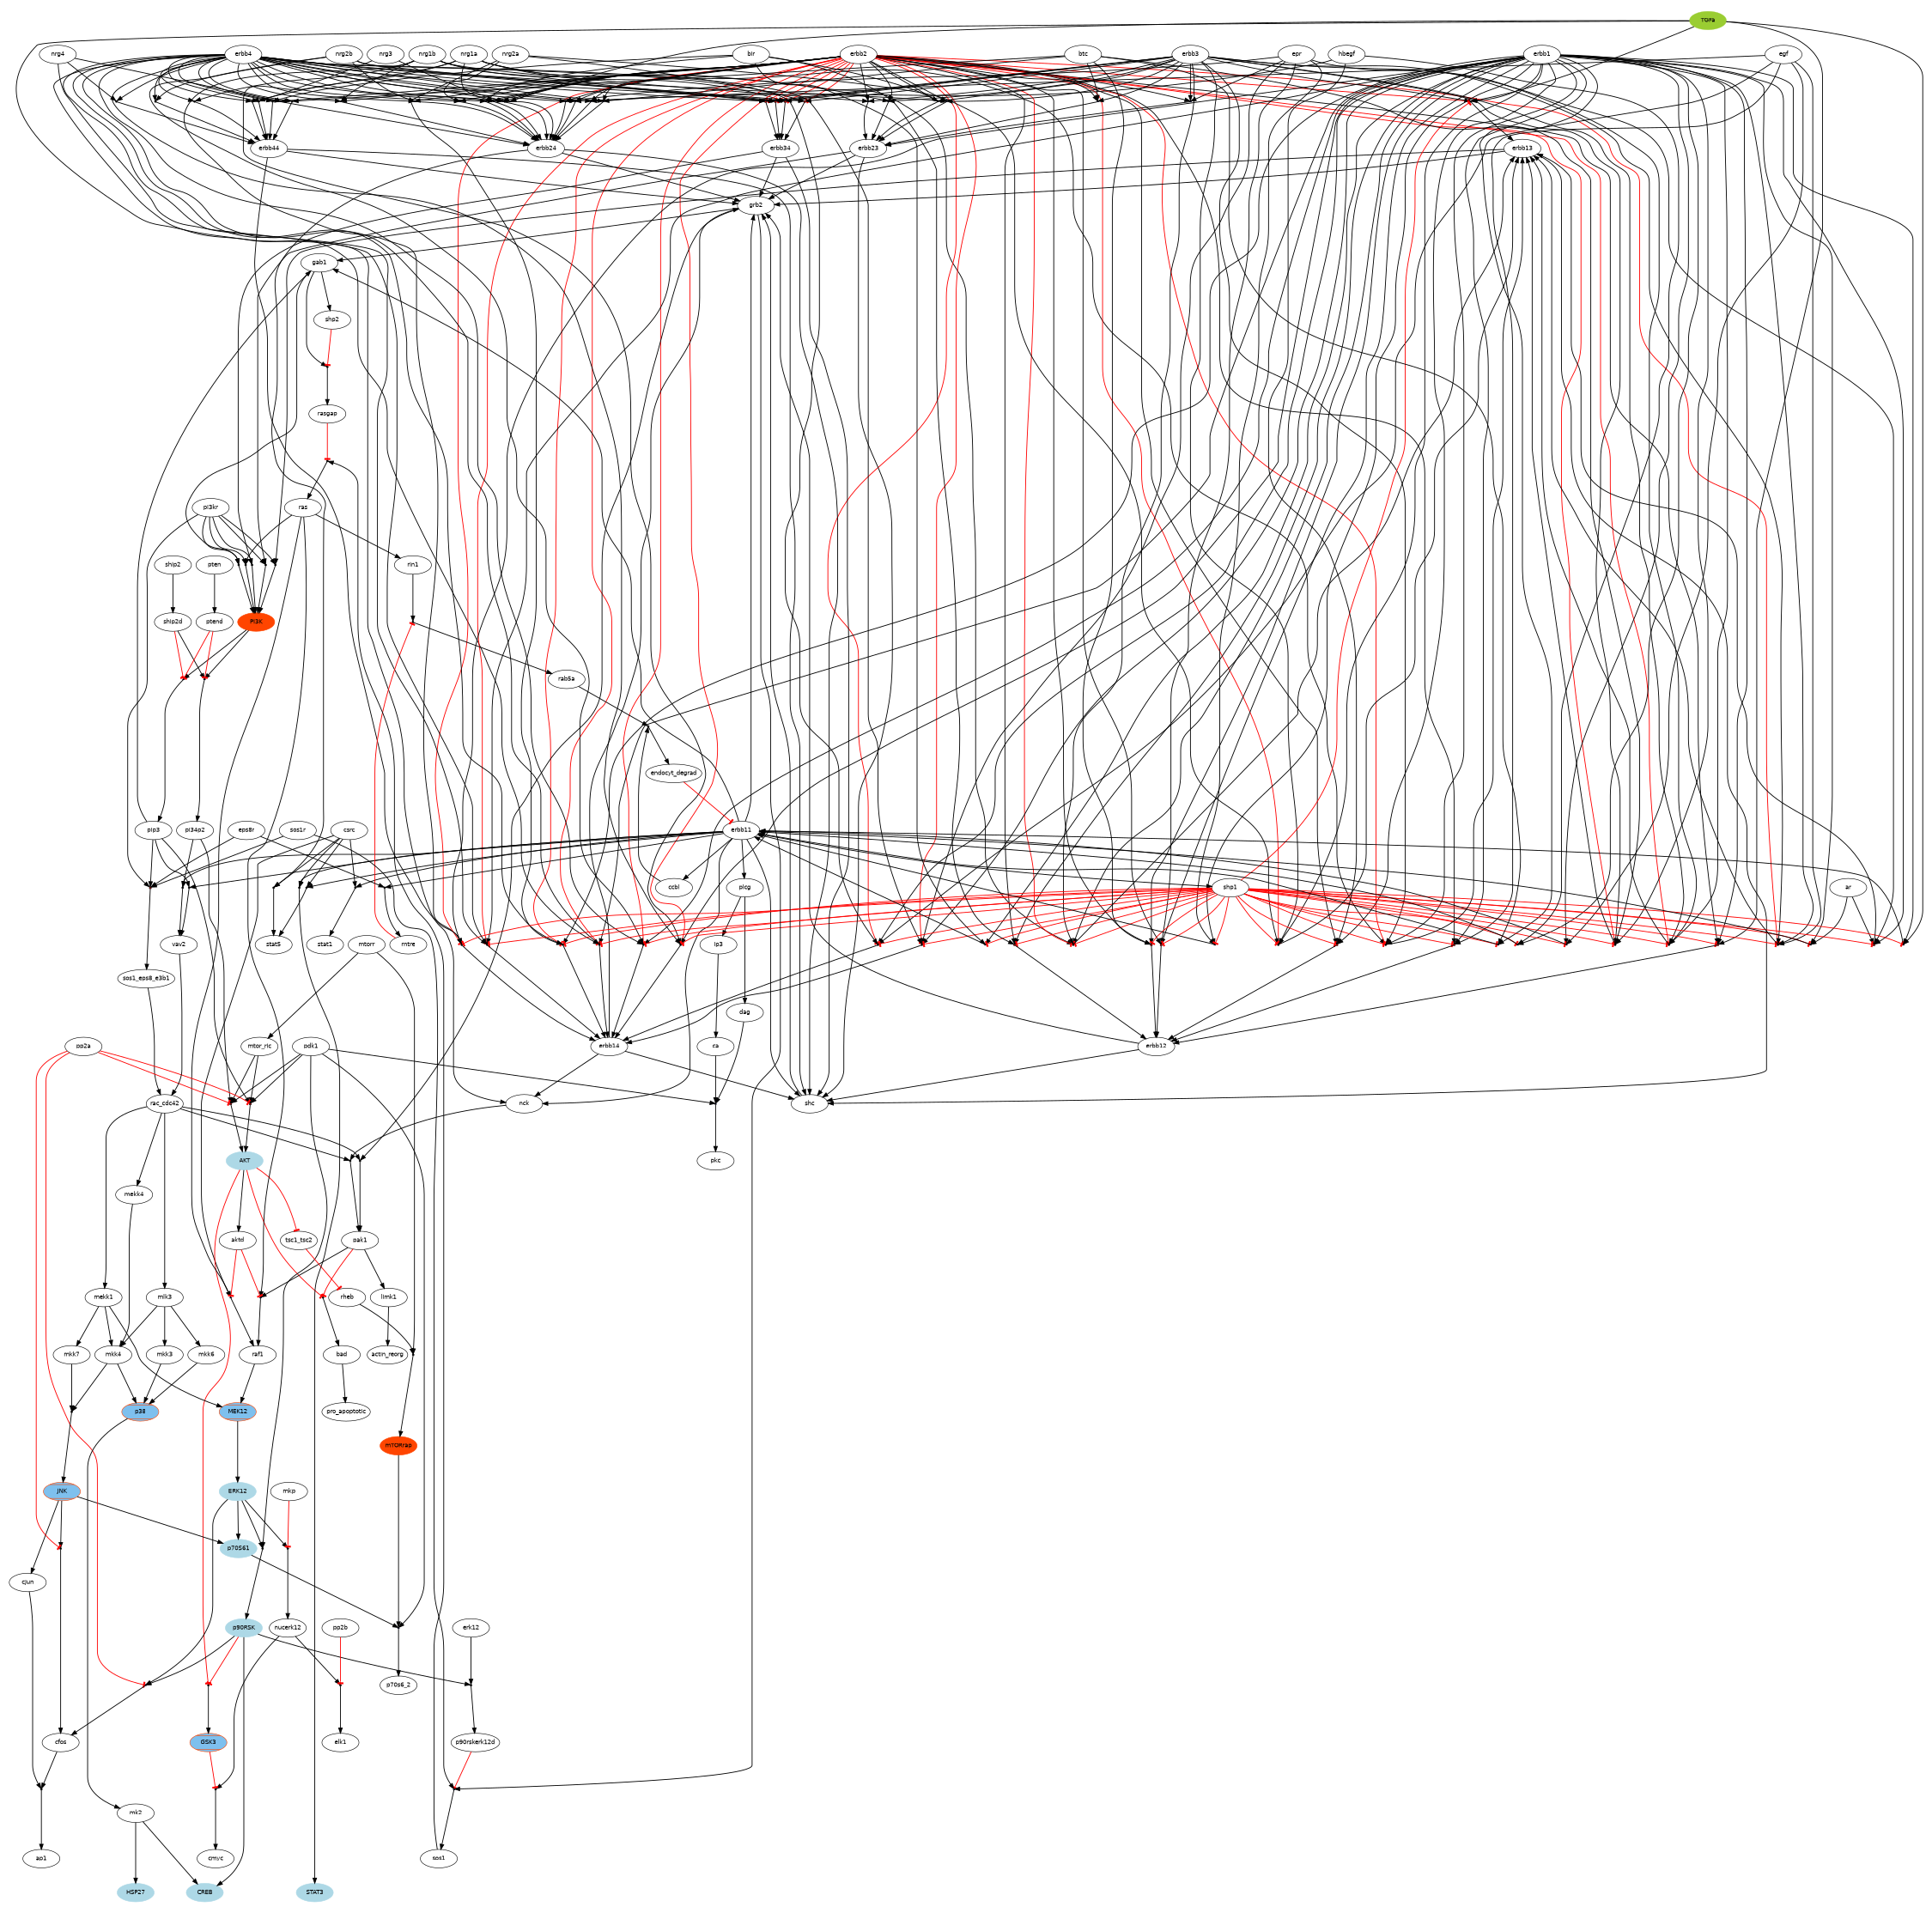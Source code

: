 digraph foo {
	graph [splines=TRUE, size="15,15", bgcolor=white, ratio=fill, pad="0.5,0.5", dpi=72, fontcolor=black, rank=same, rankdir=TB];
	node [label="\N", fontsize=22, fontname=Helvetica, style="filled,bold", shape=circle, fixedsize=TRUE, fillcolor=transparent, color=black, fontcolor=black, height="0.5", width="0.75"];
	edge [headport=center, style=solid, penwidth=1, weight="1.0", arrowsize=2, minlen=3, color=black, dir=none, fontcolor=black, arrowhead=none, arrowtail=none, fontsize=14, labelfontsize=11];
	graph [bb="0 0 7737 7704"];
	subgraph 0 {
		graph [rank=source,
			bb=""];
		TGFa [label=TGFa, style=filled, shape=ellipse, fixedsize=FALSE, fillcolor=olivedrab3, color=olivedrab3, height=1, width=2];
	}
	subgraph 1 {
		graph [rank=sink,
			bb=""];
		CREB [label=CREB, style="filled, bold", shape=ellipse, fixedsize=FALSE, fillcolor=lightblue, color=lightblue, height=1, width=2];
		STAT3 [label=STAT3, style="filled, bold", shape=ellipse, fixedsize=FALSE, fillcolor=lightblue, color=lightblue, height=1, width=2];
		HSP27 [label=HSP27, style="filled, bold", shape=ellipse, fixedsize=FALSE, fillcolor=lightblue, color=lightblue, height=1, width=2];
	}
	erbb44 [label=erbb44, style="filled, bold", shape=ellipse, fixedsize=FALSE, fillcolor=white, height=1, width=2];
	pip3 [label=pip3, style="filled, bold", shape=ellipse, fixedsize=FALSE, fillcolor=white, height=1, width=2];
	nrg1a [label=nrg1a, style="filled, bold", shape=ellipse, fixedsize=FALSE, fillcolor=white, height=1, width=2];
	nrg1b [label=nrg1b, style="filled, bold", shape=ellipse, fixedsize=FALSE, fillcolor=white, height=1, width=2];
	rasgap [label=rasgap, style="filled, bold", shape=ellipse, fixedsize=FALSE, fillcolor=white, height=1, width=2];
	ar [label=ar, style="filled, bold", shape=ellipse, fixedsize=FALSE, fillcolor=white, height=1, width=2];
	erbb12 [label=erbb12, style="filled, bold", shape=ellipse, fixedsize=FALSE, fillcolor=white, height=1, width=2];
	ship2 [label=ship2, style="filled, bold", shape=ellipse, fixedsize=FALSE, fillcolor=white, height=1, width=2];
	csrc [label=csrc, style="filled, bold", shape=ellipse, fixedsize=FALSE, fillcolor=white, height=1, width=2];
	erbb2 [label=erbb2, style="filled, bold", shape=ellipse, fixedsize=FALSE, fillcolor=white, height=1, width=2];
	nrg2b [label=nrg2b, style="filled, bold", shape=ellipse, fixedsize=FALSE, fillcolor=white, height=1, width=2];
	erbb13 [label=erbb13, style="filled, bold", shape=ellipse, fixedsize=FALSE, fillcolor=white, height=1, width=2];
	erbb3 [label=erbb3, style="filled, bold", shape=ellipse, fixedsize=FALSE, fillcolor=white, height=1, width=2];
	epr [label=epr, style="filled, bold", shape=ellipse, fixedsize=FALSE, fillcolor=white, height=1, width=2];
	p90rskerk12d [label=p90rskerk12d, style="filled, bold", shape=ellipse, fixedsize=FALSE, fillcolor=white, height=1, width=2];
	erbb1 [label=erbb1, style="filled, bold", shape=ellipse, fixedsize=FALSE, fillcolor=white, height=1, width=2];
	pi3kr [label=pi3kr, style="filled, bold", shape=ellipse, fixedsize=FALSE, fillcolor=white, height=1, width=2];
	mk2 [label=mk2, style="filled, bold", shape=ellipse, fixedsize=FALSE, fillcolor=white, height=1, width=2];
	mtor_ric [label=mtor_ric, style="filled, bold", shape=ellipse, fixedsize=FALSE, fillcolor=white, height=1, width=2];
	p70S61 [label=p70S61, style="filled, bold", shape=ellipse, fixedsize=FALSE, fillcolor=lightblue, color=lightblue, height=1, width=2];
	AKT [label=AKT, style="filled, bold", shape=ellipse, fixedsize=FALSE, fillcolor=lightblue, color=lightblue, height=1, width=2];
	nucerk12 [label=nucerk12, style="filled, bold", shape=ellipse, fixedsize=FALSE, fillcolor=white, height=1, width=2];
	rac_cdc42 [label=rac_cdc42, style="filled, bold", shape=ellipse, fixedsize=FALSE, fillcolor=white, height=1, width=2];
	egf [label=egf, style="filled, bold", shape=ellipse, fixedsize=FALSE, fillcolor=white, height=1, width=2];
	plcg [label=plcg, style="filled, bold", shape=ellipse, fixedsize=FALSE, fillcolor=white, height=1, width=2];
	ras [label=ras, style="filled, bold", shape=ellipse, fixedsize=FALSE, fillcolor=white, height=1, width=2];
	sos1_eps8_e3b1 [label=sos1_eps8_e3b1, style="filled, bold", shape=ellipse, fixedsize=FALSE, fillcolor=white, height=1, width=2];
	ship2d [label=ship2d, style="filled, bold", shape=ellipse, fixedsize=FALSE, fillcolor=white, height=1, width=2];
	endocyt_degrad [label=endocyt_degrad, style="filled, bold", shape=ellipse, fixedsize=FALSE, fillcolor=white, height=1, width=2];
	erbb14 [label=erbb14, style="filled, bold", shape=ellipse, fixedsize=FALSE, fillcolor=white, height=1, width=2];
	JNK [label=JNK, style="filled,bold,diagonals", shape=ellipse, fixedsize=FALSE, fillcolor=SkyBlue2, color=orangered, height=1, width=2];
	nrg2a [label=nrg2a, style="filled, bold", shape=ellipse, fixedsize=FALSE, fillcolor=white, height=1, width=2];
	mTORrap [label=mTORrap, style="filled, bold", shape=ellipse, fixedsize=FALSE, fillcolor=orangered, color=orangered, height=1, width=2];
	erbb4 [label=erbb4, style="filled, bold", shape=ellipse, fixedsize=FALSE, fillcolor=white, height=1, width=2];
	gab1 [label=gab1, style="filled, bold", shape=ellipse, fixedsize=FALSE, fillcolor=white, height=1, width=2];
	erbb11 [label=erbb11, style="filled, bold", shape=ellipse, fixedsize=FALSE, fillcolor=white, height=1, width=2];
	pak1 [label=pak1, style="filled, bold", shape=ellipse, fixedsize=FALSE, fillcolor=white, height=1, width=2];
	mtorr [label=mtorr, style="filled, bold", shape=ellipse, fixedsize=FALSE, fillcolor=white, height=1, width=2];
	rntre [label=rntre, style="filled, bold", shape=ellipse, fixedsize=FALSE, fillcolor=white, height=1, width=2];
	shp1 [label=shp1, style="filled, bold", shape=ellipse, fixedsize=FALSE, fillcolor=white, height=1, width=2];
	pi34p2 [label=pi34p2, style="filled, bold", shape=ellipse, fixedsize=FALSE, fillcolor=white, height=1, width=2];
	mkk4 [label=mkk4, style="filled, bold", shape=ellipse, fixedsize=FALSE, fillcolor=white, height=1, width=2];
	mekk1 [label=mekk1, style="filled, bold", shape=ellipse, fixedsize=FALSE, fillcolor=white, height=1, width=2];
	btc [label=btc, style="filled, bold", shape=ellipse, fixedsize=FALSE, fillcolor=white, height=1, width=2];
	sos1r [label=sos1r, style="filled, bold", shape=ellipse, fixedsize=FALSE, fillcolor=white, height=1, width=2];
	nrg4 [label=nrg4, style="filled, bold", shape=ellipse, fixedsize=FALSE, fillcolor=white, height=1, width=2];
	mekk4 [label=mekk4, style="filled, bold", shape=ellipse, fixedsize=FALSE, fillcolor=white, height=1, width=2];
	limk1 [label=limk1, style="filled, bold", shape=ellipse, fixedsize=FALSE, fillcolor=white, height=1, width=2];
	grb2 [label=grb2, style="filled, bold", shape=ellipse, fixedsize=FALSE, fillcolor=white, height=1, width=2];
	bad [label=bad, style="filled, bold", shape=ellipse, fixedsize=FALSE, fillcolor=white, height=1, width=2];
	GSK3 [label=GSK3, style="filled,bold,diagonals", shape=ellipse, fixedsize=FALSE, fillcolor=SkyBlue2, color=orangered, height=1, width=2];
	hbegf [label=hbegf, style="filled, bold", shape=ellipse, fixedsize=FALSE, fillcolor=white, height=1, width=2];
	ERK12 [label=ERK12, style="filled, bold", shape=ellipse, fixedsize=FALSE, fillcolor=lightblue, color=lightblue, height=1, width=2];
	pdk1 [label=pdk1, style="filled, bold", shape=ellipse, fixedsize=FALSE, fillcolor=white, height=1, width=2];
	erbb23 [label=erbb23, style="filled, bold", shape=ellipse, fixedsize=FALSE, fillcolor=white, height=1, width=2];
	cfos [label=cfos, style="filled, bold", shape=ellipse, fixedsize=FALSE, fillcolor=white, height=1, width=2];
	eps8r [label=eps8r, style="filled, bold", shape=ellipse, fixedsize=FALSE, fillcolor=white, height=1, width=2];
	p90RSK [label=p90RSK, style="filled, bold", shape=ellipse, fixedsize=FALSE, fillcolor=lightblue, color=lightblue, height=1, width=2];
	pp2a [label=pp2a, style="filled, bold", shape=ellipse, fixedsize=FALSE, fillcolor=white, height=1, width=2];
	rab5a [label=rab5a, style="filled, bold", shape=ellipse, fixedsize=FALSE, fillcolor=white, height=1, width=2];
	bir [label=bir, style="filled, bold", shape=ellipse, fixedsize=FALSE, fillcolor=white, height=1, width=2];
	nck [label=nck, style="filled, bold", shape=ellipse, fixedsize=FALSE, fillcolor=white, height=1, width=2];
	mkk6 [label=mkk6, style="filled, bold", shape=ellipse, fixedsize=FALSE, fillcolor=white, height=1, width=2];
	erbb24 [label=erbb24, style="filled, bold", shape=ellipse, fixedsize=FALSE, fillcolor=white, height=1, width=2];
	mkk3 [label=mkk3, style="filled, bold", shape=ellipse, fixedsize=FALSE, fillcolor=white, height=1, width=2];
	erbb34 [label=erbb34, style="filled, bold", shape=ellipse, fixedsize=FALSE, fillcolor=white, height=1, width=2];
	erk12 [label=erk12, style="filled, bold", shape=ellipse, fixedsize=FALSE, fillcolor=white, height=1, width=2];
	nrg3 [label=nrg3, style="filled, bold", shape=ellipse, fixedsize=FALSE, fillcolor=white, height=1, width=2];
	rin1 [label=rin1, style="filled, bold", shape=ellipse, fixedsize=FALSE, fillcolor=white, height=1, width=2];
	PI3K [label=PI3K, style="filled, bold", shape=ellipse, fixedsize=FALSE, fillcolor=orangered, color=orangered, height=1, width=2];
	ca [label=ca, style="filled, bold", shape=ellipse, fixedsize=FALSE, fillcolor=white, height=1, width=2];
	shp2 [label=shp2, style="filled, bold", shape=ellipse, fixedsize=FALSE, fillcolor=white, height=1, width=2];
	vav2 [label=vav2, style="filled, bold", shape=ellipse, fixedsize=FALSE, fillcolor=white, height=1, width=2];
	aktd [label=aktd, style="filled, bold", shape=ellipse, fixedsize=FALSE, fillcolor=white, height=1, width=2];
	pp2b [label=pp2b, style="filled, bold", shape=ellipse, fixedsize=FALSE, fillcolor=white, height=1, width=2];
	ip3 [label=ip3, style="filled, bold", shape=ellipse, fixedsize=FALSE, fillcolor=white, height=1, width=2];
	p38 [label=p38, style="filled,bold,diagonals", shape=ellipse, fixedsize=FALSE, fillcolor=SkyBlue2, color=orangered, height=1, width=2];
	mkk7 [label=mkk7, style="filled, bold", shape=ellipse, fixedsize=FALSE, fillcolor=white, height=1, width=2];
	ptend [label=ptend, style="filled, bold", shape=ellipse, fixedsize=FALSE, fillcolor=white, height=1, width=2];
	rheb [label=rheb, style="filled, bold", shape=ellipse, fixedsize=FALSE, fillcolor=white, height=1, width=2];
	mlk3 [label=mlk3, style="filled, bold", shape=ellipse, fixedsize=FALSE, fillcolor=white, height=1, width=2];
	shc [label=shc, style="filled, bold", shape=ellipse, fixedsize=FALSE, fillcolor=white, height=1, width=2];
	cjun [label=cjun, style="filled, bold", shape=ellipse, fixedsize=FALSE, fillcolor=white, height=1, width=2];
	ccbl [label=ccbl, style="filled, bold", shape=ellipse, fixedsize=FALSE, fillcolor=white, height=1, width=2];
	pten [label=pten, style="filled, bold", shape=ellipse, fixedsize=FALSE, fillcolor=white, height=1, width=2];
	mkp [label=mkp, style="filled, bold", shape=ellipse, fixedsize=FALSE, fillcolor=white, height=1, width=2];
	sos1 [label=sos1, style="filled, bold", shape=ellipse, fixedsize=FALSE, fillcolor=white, height=1, width=2];
	MEK12 [label=MEK12, style="filled,bold,diagonals", shape=ellipse, fixedsize=FALSE, fillcolor=SkyBlue2, color=orangered, height=1, width=2];
	tsc1_tsc2 [label=tsc1_tsc2, style="filled, bold", shape=ellipse, fixedsize=FALSE, fillcolor=white, height=1, width=2];
	raf1 [label=raf1, style="filled, bold", shape=ellipse, fixedsize=FALSE, fillcolor=white, height=1, width=2];
	dag [label=dag, style="filled, bold", shape=ellipse, fixedsize=FALSE, fillcolor=white, height=1, width=2];
	elk1 [label=elk1, style="filled, bold", shape=ellipse, fixedsize=FALSE, fillcolor=white, height=1, width=2];
	p70s6_2 [label=p70s6_2, style="filled, bold", shape=ellipse, fixedsize=FALSE, fillcolor=white, height=1, width=2];
	actin_reorg [label=actin_reorg, style="filled, bold", shape=ellipse, fixedsize=FALSE, fillcolor=white, height=1, width=2];
	pro_apoptotic [label=pro_apoptotic, style="filled, bold", shape=ellipse, fixedsize=FALSE, fillcolor=white, height=1, width=2];
	ap1 [label=ap1, style="filled, bold", shape=ellipse, fixedsize=FALSE, fillcolor=white, height=1, width=2];
	stat5 [label=stat5, style="filled, bold", shape=ellipse, fixedsize=FALSE, fillcolor=white, height=1, width=2];
	cmyc [label=cmyc, style="filled, bold", shape=ellipse, fixedsize=FALSE, fillcolor=white, height=1, width=2];
	stat1 [label=stat1, style="filled, bold", shape=ellipse, fixedsize=FALSE, fillcolor=white, height=1, width=2];
	pkc [label=pkc, style="filled, bold", shape=ellipse, fixedsize=FALSE, fillcolor=white, height=1, width=2];
	and1 [label="", style="filled, bold", fixedsize=FALSE, fillcolor=black, height="0.1", width="0.1"];
	and2 [label="", style="filled, bold", shape=rectangle, fixedsize=FALSE, fillcolor=red, height="0.1", width="0.1"];
	and3 [label="", style="filled, bold", fixedsize=FALSE, fillcolor=black, height="0.1", width="0.1"];
	and4 [label="", style="filled, bold", fixedsize=FALSE, fillcolor=black, height="0.1", width="0.1"];
	and5 [label="", style="filled, bold", shape=triangle, fixedsize=FALSE, fillcolor=blue, height="0.1", width="0.1"];
	and6 [label="", style="filled, bold", fixedsize=FALSE, fillcolor=black, height="0.1", width="0.1"];
	and7 [label="", style="filled, bold", fixedsize=FALSE, fillcolor=black, height="0.1", width="0.1"];
	and8 [label="", style="filled, bold", fixedsize=FALSE, fillcolor=black, height="0.1", width="0.1"];
	and9 [label="", style="filled, bold", shape=triangle, fixedsize=FALSE, fillcolor=blue, height="0.1", width="0.1"];
	and10 [label="", style="filled, bold", shape=rectangle, fixedsize=FALSE, fillcolor=red, height="0.1", width="0.1"];
	and11 [label="", style="filled, bold", fixedsize=FALSE, fillcolor=black, height="0.1", width="0.1"];
	and12 [label="", style="filled, bold", fixedsize=FALSE, fillcolor=black, height="0.1", width="0.1"];
	and13 [label="", style="filled, bold", fixedsize=FALSE, fillcolor=black, height="0.1", width="0.1"];
	and14 [label="", style="filled, bold", shape=triangle, fixedsize=FALSE, fillcolor=blue, height="0.1", width="0.1"];
	and15 [label="", style="filled, bold", shape=rectangle, fixedsize=FALSE, fillcolor=red, height="0.1", width="0.1"];
	and16 [label="", style="filled, bold", shape=triangle, fixedsize=FALSE, fillcolor=blue, height="0.1", width="0.1"];
	and17 [label="", style="filled, bold", shape=triangle, fixedsize=FALSE, fillcolor=blue, height="0.1", width="0.1"];
	and18 [label="", style="filled, bold", fixedsize=FALSE, fillcolor=black, height="0.1", width="0.1"];
	and19 [label="", style="filled, bold", shape=triangle, fixedsize=FALSE, fillcolor=blue, height="0.1", width="0.1"];
	and20 [label="", style="filled, bold", fixedsize=FALSE, fillcolor=black, height="0.1", width="0.1"];
	and21 [label="", style="filled, bold", fixedsize=FALSE, fillcolor=black, height="0.1", width="0.1"];
	and22 [label="", style="filled, bold", fixedsize=FALSE, fillcolor=black, height="0.1", width="0.1"];
	and23 [label="", style="filled, bold", shape=rectangle, fixedsize=FALSE, fillcolor=red, height="0.1", width="0.1"];
	and24 [label="", style="filled, bold", fixedsize=FALSE, fillcolor=black, height="0.1", width="0.1"];
	and25 [label="", style="filled, bold", fixedsize=FALSE, fillcolor=black, height="0.1", width="0.1"];
	and26 [label="", style="filled, bold", fixedsize=FALSE, fillcolor=black, height="0.1", width="0.1"];
	and27 [label="", style="filled, bold", shape=triangle, fixedsize=FALSE, fillcolor=blue, height="0.1", width="0.1"];
	and28 [label="", style="filled, bold", fixedsize=FALSE, fillcolor=black, height="0.1", width="0.1"];
	and29 [label="", style="filled, bold", fixedsize=FALSE, fillcolor=black, height="0.1", width="0.1"];
	and30 [label="", style="filled, bold", shape=triangle, fixedsize=FALSE, fillcolor=blue, height="0.1", width="0.1"];
	and31 [label="", style="filled, bold", fixedsize=FALSE, fillcolor=black, height="0.1", width="0.1"];
	and32 [label="", style="filled, bold", fixedsize=FALSE, fillcolor=black, height="0.1", width="0.1"];
	and33 [label="", style="filled, bold", shape=triangle, fixedsize=FALSE, fillcolor=blue, height="0.1", width="0.1"];
	and34 [label="", style="filled, bold", fixedsize=FALSE, fillcolor=black, height="0.1", width="0.1"];
	and35 [label="", style="filled, bold", fixedsize=FALSE, fillcolor=black, height="0.1", width="0.1"];
	and36 [label="", style="filled, bold", shape=triangle, fixedsize=FALSE, fillcolor=blue, height="0.1", width="0.1"];
	and37 [label="", style="filled, bold", shape=triangle, fixedsize=FALSE, fillcolor=blue, height="0.1", width="0.1"];
	and38 [label="", style="filled, bold", fixedsize=FALSE, fillcolor=black, height="0.1", width="0.1"];
	and39 [label="", style="filled, bold", fixedsize=FALSE, fillcolor=black, height="0.1", width="0.1"];
	and40 [label="", style="filled, bold", fixedsize=FALSE, fillcolor=black, height="0.1", width="0.1"];
	and41 [label="", style="filled, bold", fixedsize=FALSE, fillcolor=black, height="0.1", width="0.1"];
	and42 [label="", style="filled, bold", fixedsize=FALSE, fillcolor=black, height="0.1", width="0.1"];
	and43 [label="", style="filled, bold", fixedsize=FALSE, fillcolor=black, height="0.1", width="0.1"];
	and44 [label="", style="filled, bold", shape=rectangle, fixedsize=FALSE, fillcolor=red, height="0.1", width="0.1"];
	and45 [label="", style="filled, bold", fixedsize=FALSE, fillcolor=black, height="0.1", width="0.1"];
	and46 [label="", style="filled, bold", fixedsize=FALSE, fillcolor=black, height="0.1", width="0.1"];
	and47 [label="", style="filled, bold", fixedsize=FALSE, fillcolor=black, height="0.1", width="0.1"];
	and48 [label="", style="filled, bold", shape=triangle, fixedsize=FALSE, fillcolor=blue, height="0.1", width="0.1"];
	and49 [label="", style="filled, bold", shape=triangle, fixedsize=FALSE, fillcolor=blue, height="0.1", width="0.1"];
	and50 [label="", style="filled, bold", shape=triangle, fixedsize=FALSE, fillcolor=blue, height="0.1", width="0.1"];
	and51 [label="", style="filled, bold", fixedsize=FALSE, fillcolor=black, height="0.1", width="0.1"];
	and52 [label="", style="filled, bold", shape=rectangle, fixedsize=FALSE, fillcolor=red, height="0.1", width="0.1"];
	and53 [label="", style="filled, bold", fixedsize=FALSE, fillcolor=black, height="0.1", width="0.1"];
	and54 [label="", style="filled, bold", shape=triangle, fixedsize=FALSE, fillcolor=blue, height="0.1", width="0.1"];
	and55 [label="", style="filled, bold", shape=triangle, fixedsize=FALSE, fillcolor=blue, height="0.1", width="0.1"];
	and56 [label="", style="filled, bold", shape=triangle, fixedsize=FALSE, fillcolor=blue, height="0.1", width="0.1"];
	and57 [label="", style="filled, bold", fixedsize=FALSE, fillcolor=black, height="0.1", width="0.1"];
	and58 [label="", style="filled, bold", fixedsize=FALSE, fillcolor=black, height="0.1", width="0.1"];
	and59 [label="", style="filled, bold", fixedsize=FALSE, fillcolor=black, height="0.1", width="0.1"];
	and60 [label="", style="filled, bold", fixedsize=FALSE, fillcolor=black, height="0.1", width="0.1"];
	and61 [label="", style="filled, bold", shape=triangle, fixedsize=FALSE, fillcolor=blue, height="0.1", width="0.1"];
	and62 [label="", style="filled, bold", shape=triangle, fixedsize=FALSE, fillcolor=blue, height="0.1", width="0.1"];
	and63 [label="", style="filled, bold", shape=rectangle, fixedsize=FALSE, fillcolor=red, height="0.1", width="0.1"];
	and64 [label="", style="filled, bold", shape=rectangle, fixedsize=FALSE, fillcolor=red, height="0.1", width="0.1"];
	and65 [label="", style="filled, bold", shape=rectangle, fixedsize=FALSE, fillcolor=red, height="0.1", width="0.1"];
	and66 [label="", style="filled, bold", fixedsize=FALSE, fillcolor=black, height="0.1", width="0.1"];
	and67 [label="", style="filled, bold", fixedsize=FALSE, fillcolor=black, height="0.1", width="0.1"];
	and68 [label="", style="filled, bold", fixedsize=FALSE, fillcolor=black, height="0.1", width="0.1"];
	and69 [label="", style="filled, bold", fixedsize=FALSE, fillcolor=black, height="0.1", width="0.1"];
	and70 [label="", style="filled, bold", shape=rectangle, fixedsize=FALSE, fillcolor=red, height="0.1", width="0.1"];
	and71 [label="", style="filled, bold", shape=triangle, fixedsize=FALSE, fillcolor=blue, height="0.1", width="0.1"];
	and72 [label="", style="filled, bold", shape=triangle, fixedsize=FALSE, fillcolor=blue, height="0.1", width="0.1"];
	and73 [label="", style="filled, bold", shape=triangle, fixedsize=FALSE, fillcolor=blue, height="0.1", width="0.1"];
	and74 [label="", style="filled, bold", shape=triangle, fixedsize=FALSE, fillcolor=blue, height="0.1", width="0.1"];
	and75 [label="", style="filled, bold", shape=triangle, fixedsize=FALSE, fillcolor=blue, height="0.1", width="0.1"];
	and76 [label="", style="filled, bold", fixedsize=FALSE, fillcolor=black, height="0.1", width="0.1"];
	and77 [label="", style="filled, bold", fixedsize=FALSE, fillcolor=black, height="0.1", width="0.1"];
	and78 [label="", style="filled, bold", shape=triangle, fixedsize=FALSE, fillcolor=blue, height="0.1", width="0.1"];
	and79 [label="", style="filled, bold", fixedsize=FALSE, fillcolor=black, height="0.1", width="0.1"];
	and80 [label="", style="filled, bold", fixedsize=FALSE, fillcolor=black, height="0.1", width="0.1"];
	and81 [label="", style="filled, bold", fixedsize=FALSE, fillcolor=black, height="0.1", width="0.1"];
	and82 [label="", style="filled, bold", fixedsize=FALSE, fillcolor=black, height="0.1", width="0.1"];
	and83 [label="", style="filled, bold", shape=triangle, fixedsize=FALSE, fillcolor=blue, height="0.1", width="0.1"];
	and84 [label="", style="filled, bold", shape=triangle, fixedsize=FALSE, fillcolor=blue, height="0.1", width="0.1"];
	and85 [label="", style="filled, bold", shape=triangle, fixedsize=FALSE, fillcolor=blue, height="0.1", width="0.1"];
	and86 [label="", style="filled, bold", shape=triangle, fixedsize=FALSE, fillcolor=blue, height="0.1", width="0.1"];
	and87 [label="", style="filled, bold", shape=rectangle, fixedsize=FALSE, fillcolor=red, height="0.1", width="0.1"];
	and88 [label="", style="filled, bold", fixedsize=FALSE, fillcolor=black, height="0.1", width="0.1"];
	and89 [label="", style="filled, bold", fixedsize=FALSE, fillcolor=black, height="0.1", width="0.1"];
	and90 [label="", style="filled, bold", shape=rectangle, fixedsize=FALSE, fillcolor=red, height="0.1", width="0.1"];
	and91 [label="", style="filled, bold", shape=triangle, fixedsize=FALSE, fillcolor=blue, height="0.1", width="0.1"];
	and92 [label="", style="filled, bold", fixedsize=FALSE, fillcolor=black, height="0.1", width="0.1"];
	and93 [label="", style="filled, bold", fixedsize=FALSE, fillcolor=black, height="0.1", width="0.1"];
	and94 [label="", style="filled, bold", shape=triangle, fixedsize=FALSE, fillcolor=blue, height="0.1", width="0.1"];
	and95 [label="", style="filled, bold", shape=triangle, fixedsize=FALSE, fillcolor=blue, height="0.1", width="0.1"];
	and96 [label="", style="filled, bold", shape=rectangle, fixedsize=FALSE, fillcolor=red, height="0.1", width="0.1"];
	and97 [label="", style="filled, bold", shape=rectangle, fixedsize=FALSE, fillcolor=red, height="0.1", width="0.1"];
	and98 [label="", style="filled, bold", shape=triangle, fixedsize=FALSE, fillcolor=blue, height="0.1", width="0.1"];
	erbb44 -> nck:center [penwidth=3, weight=1, dir=forward, arrowhead=normal];
	erbb44 -> grb2:center [penwidth=3, weight=1, dir=forward, arrowhead=normal];
	erbb44 -> shc:center [penwidth=3, weight=1, dir=forward, arrowhead=normal];
	pip3 -> gab1:center [penwidth=3, weight=1, dir=forward, arrowhead=normal];
	pip3 -> and23:center [penwidth=3, weight=1, dir=forward, arrowhead=normal];
	pip3 -> and26:center [penwidth=3, weight=1, dir=forward, arrowhead=normal];
	pip3 -> and97:center [penwidth=3, weight=1, dir=forward, arrowhead=normal];
	nrg1a -> and20:center [penwidth=3, weight=1, dir=forward, arrowhead=normal];
	nrg1a -> and53:center [penwidth=3, weight=1, dir=forward, arrowhead=normal];
	nrg1a -> and62:center [penwidth=3, weight=1, dir=forward, arrowhead=normal];
	nrg1a -> and78:center [penwidth=3, weight=1, dir=forward, arrowhead=normal];
	nrg1a -> and80:center [penwidth=3, weight=1, dir=forward, arrowhead=normal];
	nrg1a -> and96:center [penwidth=3, weight=1, dir=forward, arrowhead=normal];
	nrg1b -> and8:center [penwidth=3, weight=1, dir=forward, arrowhead=normal];
	nrg1b -> and34:center [penwidth=3, weight=1, dir=forward, arrowhead=normal];
	nrg1b -> and48:center [penwidth=3, weight=1, dir=forward, arrowhead=normal];
	nrg1b -> and59:center [penwidth=3, weight=1, dir=forward, arrowhead=normal];
	nrg1b -> and70:center [penwidth=3, weight=1, dir=forward, arrowhead=normal];
	nrg1b -> and84:center [penwidth=3, weight=1, dir=forward, arrowhead=normal];
	rasgap -> and81:center [penwidth=3, weight=1, color=red, dir=forward, arrowhead=tee];
	ar -> and63:center [penwidth=3, weight=1, dir=forward, arrowhead=normal];
	ar -> and85:center [penwidth=3, weight=1, dir=forward, arrowhead=normal];
	erbb12 -> shc:center [penwidth=3, weight=1, dir=forward, arrowhead=normal];
	erbb12 -> grb2:center [penwidth=3, weight=1, dir=forward, arrowhead=normal];
	ship2 -> ship2d:center [penwidth=3, weight=1, dir=forward, arrowhead=normal];
	csrc -> and16:center [penwidth=3, weight=1, dir=forward, arrowhead=normal];
	csrc -> and18:center [penwidth=3, weight=1, dir=forward, arrowhead=normal];
	csrc -> and43:center [penwidth=3, weight=1, dir=forward, arrowhead=normal];
	csrc -> and67:center [penwidth=3, weight=1, dir=forward, arrowhead=normal];
	csrc -> and77:center [penwidth=3, weight=1, dir=forward, arrowhead=normal];
	erbb2 -> and1:center [penwidth=3, weight=1, color=red, dir=forward, arrowhead=tee];
	erbb2 -> and2:center [penwidth=3, weight=1, color=red, dir=forward, arrowhead=tee];
	erbb2 -> and7:center [penwidth=3, weight=1, color=red, dir=forward, arrowhead=tee];
	erbb2 -> and8:center [penwidth=3, weight=1, color=red, dir=forward, arrowhead=tee];
	erbb2 -> and10:center [penwidth=3, weight=1, dir=forward, arrowhead=normal];
	erbb2 -> and13:center [penwidth=3, weight=1, color=red, dir=forward, arrowhead=tee];
	erbb2 -> and15:center [penwidth=3, weight=1, dir=forward, arrowhead=normal];
	erbb2 -> and20:center [penwidth=3, weight=1, color=red, dir=forward, arrowhead=tee];
	erbb2 -> and27:center [penwidth=3, weight=1, dir=forward, arrowhead=normal];
	erbb2 -> and30:center [penwidth=3, weight=1, dir=forward, arrowhead=normal];
	erbb2 -> and31:center [penwidth=3, weight=1, color=red, dir=forward, arrowhead=tee];
	erbb2 -> and33:center [penwidth=3, weight=1, dir=forward, arrowhead=normal];
	erbb2 -> and34:center [penwidth=3, weight=1, color=red, dir=forward, arrowhead=tee];
	erbb2 -> and36:center [penwidth=3, weight=1, dir=forward, arrowhead=normal];
	erbb2 -> and37:center [penwidth=3, weight=1, dir=forward, arrowhead=normal];
	erbb2 -> and38:center [penwidth=3, weight=1, color=red, dir=forward, arrowhead=tee];
	erbb2 -> and39:center [penwidth=3, weight=1, color=red, dir=forward, arrowhead=tee];
	erbb2 -> and44:center [penwidth=3, weight=1, color=red, dir=forward, arrowhead=tee];
	erbb2 -> and45:center [penwidth=3, weight=1, color=red, dir=forward, arrowhead=tee];
	erbb2 -> and48:center [penwidth=3, weight=1, dir=forward, arrowhead=normal];
	erbb2 -> and49:center [penwidth=3, weight=1, dir=forward, arrowhead=normal];
	erbb2 -> and51:center [penwidth=3, weight=1, color=red, dir=forward, arrowhead=tee];
	erbb2 -> and53:center [penwidth=3, weight=1, color=red, dir=forward, arrowhead=tee];
	erbb2 -> and55:center [penwidth=3, weight=1, dir=forward, arrowhead=normal];
	erbb2 -> and56:center [penwidth=3, weight=1, dir=forward, arrowhead=normal];
	erbb2 -> and62:center [penwidth=3, weight=1, dir=forward, arrowhead=normal];
	erbb2 -> and64:center [penwidth=3, weight=1, dir=forward, arrowhead=normal];
	erbb2 -> and65:center [penwidth=3, weight=1, dir=forward, arrowhead=normal];
	erbb2 -> and66:center [penwidth=3, weight=1, color=red, dir=forward, arrowhead=tee];
	erbb2 -> and70:center [penwidth=3, weight=1, color=red, dir=forward, arrowhead=tee];
	erbb2 -> and71:center [penwidth=3, weight=1, dir=forward, arrowhead=normal];
	erbb2 -> and72:center [penwidth=3, weight=1, dir=forward, arrowhead=normal];
	erbb2 -> and73:center [penwidth=3, weight=1, dir=forward, arrowhead=normal];
	erbb2 -> and78:center [penwidth=3, weight=1, dir=forward, arrowhead=normal];
	erbb2 -> and79:center [penwidth=3, weight=1, color=red, dir=forward, arrowhead=tee];
	erbb2 -> and82:center [penwidth=3, weight=1, color=red, dir=forward, arrowhead=tee];
	erbb2 -> and84:center [penwidth=3, weight=1, dir=forward, arrowhead=normal];
	erbb2 -> and87:center [penwidth=3, weight=1, dir=forward, arrowhead=normal];
	erbb2 -> and90:center [penwidth=3, weight=1, dir=forward, arrowhead=normal];
	erbb2 -> and91:center [penwidth=3, weight=1, dir=forward, arrowhead=normal];
	erbb2 -> and95:center [penwidth=3, weight=1, dir=forward, arrowhead=normal];
	erbb2 -> and96:center [penwidth=3, weight=1, color=red, dir=forward, arrowhead=tee];
	erbb2 -> and98:center [penwidth=3, weight=1, dir=forward, arrowhead=normal];
	nrg2b -> and2:center [penwidth=3, weight=1, dir=forward, arrowhead=normal];
	nrg2b -> and7:center [penwidth=3, weight=1, dir=forward, arrowhead=normal];
	nrg2b -> and12:center [penwidth=3, weight=1, dir=forward, arrowhead=normal];
	nrg2b -> and30:center [penwidth=3, weight=1, dir=forward, arrowhead=normal];
	nrg2b -> and56:center [penwidth=3, weight=1, dir=forward, arrowhead=normal];
	erbb13 -> grb2:center [penwidth=3, weight=1, dir=forward, arrowhead=normal];
	erbb13 -> shc:center [penwidth=3, weight=1, dir=forward, arrowhead=normal];
	erbb13 -> and28:center [penwidth=3, weight=1, dir=forward, arrowhead=normal];
	erbb3 -> and1:center [penwidth=3, weight=1, dir=forward, arrowhead=normal];
	erbb3 -> and2:center [penwidth=3, weight=1, dir=forward, arrowhead=normal];
	erbb3 -> and8:center [penwidth=3, weight=1, dir=forward, arrowhead=normal];
	erbb3 -> and13:center [penwidth=3, weight=1, dir=forward, arrowhead=normal];
	erbb3 -> and30:center [penwidth=3, weight=1, dir=forward, arrowhead=normal];
	erbb3 -> and36:center [penwidth=3, weight=1, dir=forward, arrowhead=normal];
	erbb3 -> and38:center [penwidth=3, weight=1, dir=forward, arrowhead=normal];
	erbb3 -> and44:center [penwidth=3, weight=1, dir=forward, arrowhead=normal];
	erbb3 -> and51:center [penwidth=3, weight=1, dir=forward, arrowhead=normal];
	erbb3 -> and53:center [penwidth=3, weight=1, dir=forward, arrowhead=normal];
	erbb3 -> and55:center [penwidth=3, weight=1, dir=forward, arrowhead=normal];
	erbb3 -> and62:center [penwidth=3, weight=1, dir=forward, arrowhead=normal];
	erbb3 -> and63:center [penwidth=3, weight=1, dir=forward, arrowhead=normal];
	erbb3 -> and66:center [penwidth=3, weight=1, dir=forward, arrowhead=normal];
	erbb3 -> and70:center [penwidth=3, weight=1, dir=forward, arrowhead=normal];
	erbb3 -> and71:center [penwidth=3, weight=1, dir=forward, arrowhead=normal];
	erbb3 -> and84:center [penwidth=3, weight=1, dir=forward, arrowhead=normal];
	erbb3 -> and96:center [penwidth=3, weight=1, dir=forward, arrowhead=normal];
	epr -> and33:center [penwidth=3, weight=1, dir=forward, arrowhead=normal];
	epr -> and45:center [penwidth=3, weight=1, dir=forward, arrowhead=normal];
	epr -> and54:center [penwidth=3, weight=1, dir=forward, arrowhead=normal];
	epr -> and55:center [penwidth=3, weight=1, dir=forward, arrowhead=normal];
	epr -> and64:center [penwidth=3, weight=1, dir=forward, arrowhead=normal];
	epr -> and66:center [penwidth=3, weight=1, dir=forward, arrowhead=normal];
	p90rskerk12d -> and17:center [penwidth=3, weight=1, color=red, dir=forward, arrowhead=tee];
	erbb1 -> and1:center [penwidth=3, weight=1, dir=forward, arrowhead=normal];
	erbb1 -> and5:center [penwidth=3, weight=1, dir=forward, arrowhead=normal];
	erbb1 -> and7:center [penwidth=3, weight=1, dir=forward, arrowhead=normal];
	erbb1 -> and8:center [penwidth=3, weight=1, dir=forward, arrowhead=normal];
	erbb1 -> and10:center [penwidth=3, weight=1, dir=forward, arrowhead=normal];
	erbb1 -> and13:center [penwidth=3, weight=1, dir=forward, arrowhead=normal];
	erbb1 -> and15:center [penwidth=3, weight=1, dir=forward, arrowhead=normal];
	erbb1 -> and19:center [penwidth=3, weight=1, dir=forward, arrowhead=normal];
	erbb1 -> and20:center [penwidth=3, weight=1, dir=forward, arrowhead=normal];
	erbb1 -> and31:center [penwidth=3, weight=1, dir=forward, arrowhead=normal];
	erbb1 -> and34:center [penwidth=3, weight=1, dir=forward, arrowhead=normal];
	erbb1 -> and38:center [penwidth=3, weight=1, dir=forward, arrowhead=normal];
	erbb1 -> and39:center [penwidth=3, weight=1, dir=forward, arrowhead=normal];
	erbb1 -> and45:center [penwidth=3, weight=1, dir=forward, arrowhead=normal];
	erbb1 -> and50:center [penwidth=3, weight=1, dir=forward, arrowhead=normal];
	erbb1 -> and51:center [penwidth=3, weight=1, dir=forward, arrowhead=normal];
	erbb1 -> and53:center [penwidth=3, weight=1, dir=forward, arrowhead=normal];
	erbb1 -> and54:center [penwidth=3, weight=1, dir=forward, arrowhead=normal];
	erbb1 -> and63:center [penwidth=3, weight=1, dir=forward, arrowhead=normal];
	erbb1 -> and64:center [penwidth=3, weight=1, dir=forward, arrowhead=normal];
	erbb1 -> and65:center [penwidth=3, weight=1, dir=forward, arrowhead=normal];
	erbb1 -> and66:center [penwidth=3, weight=1, dir=forward, arrowhead=normal];
	erbb1 -> and74:center [penwidth=3, weight=1, dir=forward, arrowhead=normal];
	erbb1 -> and79:center [penwidth=3, weight=1, dir=forward, arrowhead=normal];
	erbb1 -> and82:center [penwidth=3, weight=1, dir=forward, arrowhead=normal];
	erbb1 -> and83:center [penwidth=3, weight=1, dir=forward, arrowhead=normal];
	erbb1 -> and85:center [penwidth=3, weight=1, dir=forward, arrowhead=normal];
	erbb1 -> and87:center [penwidth=3, weight=1, dir=forward, arrowhead=normal];
	erbb1 -> and90:center [penwidth=3, weight=1, dir=forward, arrowhead=normal];
	pi3kr -> and23:center [penwidth=3, weight=1, dir=forward, arrowhead=normal];
	pi3kr -> and24:center [penwidth=3, weight=1, dir=forward, arrowhead=normal];
	pi3kr -> and28:center [penwidth=3, weight=1, dir=forward, arrowhead=normal];
	pi3kr -> and46:center [penwidth=3, weight=1, dir=forward, arrowhead=normal];
	pi3kr -> and60:center [penwidth=3, weight=1, dir=forward, arrowhead=normal];
	pi3kr -> and68:center [penwidth=3, weight=1, dir=forward, arrowhead=normal];
	mk2 -> CREB:center [penwidth=3, weight=1, dir=forward, arrowhead=normal];
	mk2 -> HSP27:center [penwidth=3, weight=1, dir=forward, arrowhead=normal];
	mtor_ric -> and52:center [penwidth=3, weight=1, dir=forward, arrowhead=normal];
	mtor_ric -> and97:center [penwidth=3, weight=1, dir=forward, arrowhead=normal];
	p70S61 -> and14:center [penwidth=3, weight=1, dir=forward, arrowhead=normal];
	AKT -> tsc1_tsc2:center [penwidth=3, weight=1, color=red, dir=forward, arrowhead=tee];
	AKT -> aktd:center [penwidth=3, weight=1, dir=forward, arrowhead=normal];
	AKT -> and22:center [penwidth=3, weight=1, color=red, dir=forward, arrowhead=tee];
	AKT -> and93:center [penwidth=3, weight=1, color=red, dir=forward, arrowhead=tee];
	nucerk12 -> and6:center [penwidth=3, weight=1, dir=forward, arrowhead=normal];
	nucerk12 -> and76:center [penwidth=3, weight=1, dir=forward, arrowhead=normal];
	rac_cdc42 -> mekk4:center [penwidth=3, weight=1, dir=forward, arrowhead=normal];
	rac_cdc42 -> mekk1:center [penwidth=3, weight=1, dir=forward, arrowhead=normal];
	rac_cdc42 -> mlk3:center [penwidth=3, weight=1, dir=forward, arrowhead=normal];
	rac_cdc42 -> and29:center [penwidth=3, weight=1, dir=forward, arrowhead=normal];
	rac_cdc42 -> and47:center [penwidth=3, weight=1, dir=forward, arrowhead=normal];
	egf -> and19:center [penwidth=3, weight=1, dir=forward, arrowhead=normal];
	egf -> and31:center [penwidth=3, weight=1, dir=forward, arrowhead=normal];
	egf -> and51:center [penwidth=3, weight=1, dir=forward, arrowhead=normal];
	egf -> and87:center [penwidth=3, weight=1, dir=forward, arrowhead=normal];
	egf -> and98:center [penwidth=3, weight=1, dir=forward, arrowhead=normal];
	plcg -> dag:center [penwidth=3, weight=1, dir=forward, arrowhead=normal];
	plcg -> ip3:center [penwidth=3, weight=1, dir=forward, arrowhead=normal];
	ras -> rin1:center [penwidth=3, weight=1, dir=forward, arrowhead=normal];
	ras -> and16:center [penwidth=3, weight=1, dir=forward, arrowhead=normal];
	ras -> and60:center [penwidth=3, weight=1, dir=forward, arrowhead=normal];
	ras -> and75:center [penwidth=3, weight=1, dir=forward, arrowhead=normal];
	sos1_eps8_e3b1 -> rac_cdc42:center [penwidth=3, weight=1, dir=forward, arrowhead=normal];
	ship2d -> and9:center [penwidth=3, weight=1, color=red, dir=forward, arrowhead=tee];
	ship2d -> and94:center [penwidth=3, weight=1, dir=forward, arrowhead=normal];
	endocyt_degrad -> erbb11:center [penwidth=3, weight=1, color=red, dir=forward, arrowhead=tee];
	erbb14 -> nck:center [penwidth=3, weight=1, dir=forward, arrowhead=normal];
	erbb14 -> grb2:center [penwidth=3, weight=1, dir=forward, arrowhead=normal];
	erbb14 -> shc:center [penwidth=3, weight=1, dir=forward, arrowhead=normal];
	JNK -> cjun:center [penwidth=3, weight=1, dir=forward, arrowhead=normal];
	JNK -> p70S61:center [penwidth=3, weight=1, dir=forward, arrowhead=normal];
	JNK -> and88:center [penwidth=3, weight=1, dir=forward, arrowhead=normal];
	nrg2a -> and13:center [penwidth=3, weight=1, dir=forward, arrowhead=normal];
	nrg2a -> and44:center [penwidth=3, weight=1, dir=forward, arrowhead=normal];
	nrg2a -> and82:center [penwidth=3, weight=1, dir=forward, arrowhead=normal];
	nrg2a -> and95:center [penwidth=3, weight=1, dir=forward, arrowhead=normal];
	mTORrap -> and14:center [penwidth=3, weight=1, dir=forward, arrowhead=normal];
	erbb4 -> and2:center [penwidth=3, weight=1, dir=forward, arrowhead=normal];
	erbb4 -> and3:center [penwidth=3, weight=1, dir=forward, arrowhead=normal];
	erbb4 -> and7:center [penwidth=3, weight=1, dir=forward, arrowhead=normal];
	erbb4 -> and11:center [penwidth=3, weight=1, dir=forward, arrowhead=normal];
	erbb4 -> and12:center [penwidth=3, weight=1, dir=forward, arrowhead=normal];
	erbb4 -> and20:center [penwidth=3, weight=1, dir=forward, arrowhead=normal];
	erbb4 -> and27:center [penwidth=3, weight=1, dir=forward, arrowhead=normal];
	erbb4 -> and31:center [penwidth=3, weight=1, dir=forward, arrowhead=normal];
	erbb4 -> and33:center [penwidth=3, weight=1, dir=forward, arrowhead=normal];
	erbb4 -> and34:center [penwidth=3, weight=1, dir=forward, arrowhead=normal];
	erbb4 -> and37:center [penwidth=3, weight=1, dir=forward, arrowhead=normal];
	erbb4 -> and39:center [penwidth=3, weight=1, dir=forward, arrowhead=normal];
	erbb4 -> and41:center [penwidth=3, weight=1, dir=forward, arrowhead=normal];
	erbb4 -> and44:center [penwidth=3, weight=1, dir=forward, arrowhead=normal];
	erbb4 -> and45:center [penwidth=3, weight=1, dir=forward, arrowhead=normal];
	erbb4 -> and48:center [penwidth=3, weight=1, dir=forward, arrowhead=normal];
	erbb4 -> and49:center [penwidth=3, weight=1, dir=forward, arrowhead=normal];
	erbb4 -> and56:center [penwidth=3, weight=1, dir=forward, arrowhead=normal];
	erbb4 -> and59:center [penwidth=3, weight=1, dir=forward, arrowhead=normal];
	erbb4 -> and69:center [penwidth=3, weight=1, dir=forward, arrowhead=normal];
	erbb4 -> and70:center [penwidth=3, weight=1, dir=forward, arrowhead=normal];
	erbb4 -> and72:center [penwidth=3, weight=1, dir=forward, arrowhead=normal];
	erbb4 -> and73:center [penwidth=3, weight=1, dir=forward, arrowhead=normal];
	erbb4 -> and78:center [penwidth=3, weight=1, dir=forward, arrowhead=normal];
	erbb4 -> and79:center [penwidth=3, weight=1, dir=forward, arrowhead=normal];
	erbb4 -> and80:center [penwidth=3, weight=1, dir=forward, arrowhead=normal];
	erbb4 -> and82:center [penwidth=3, weight=1, dir=forward, arrowhead=normal];
	erbb4 -> and91:center [penwidth=3, weight=1, dir=forward, arrowhead=normal];
	erbb4 -> and95:center [penwidth=3, weight=1, dir=forward, arrowhead=normal];
	erbb4 -> and96:center [penwidth=3, weight=1, dir=forward, arrowhead=normal];
	erbb4 -> and98:center [penwidth=3, weight=1, dir=forward, arrowhead=normal];
	gab1 -> shp2:center [penwidth=3, weight=1, dir=forward, arrowhead=normal];
	gab1 -> and25:center [penwidth=3, weight=1, dir=forward, arrowhead=normal];
	gab1 -> and46:center [penwidth=3, weight=1, dir=forward, arrowhead=normal];
	erbb11 -> shc:center [penwidth=3, weight=1, dir=forward, arrowhead=normal];
	erbb11 -> shp1:center [penwidth=3, weight=1, dir=forward, arrowhead=normal];
	erbb11 -> plcg:center [penwidth=3, weight=1, dir=forward, arrowhead=normal];
	erbb11 -> gab1:center [penwidth=3, weight=1, dir=forward, arrowhead=normal];
	erbb11 -> ccbl:center [penwidth=3, weight=1, dir=forward, arrowhead=normal];
	erbb11 -> grb2:center [penwidth=3, weight=1, dir=forward, arrowhead=normal];
	erbb11 -> nck:center [penwidth=3, weight=1, dir=forward, arrowhead=normal];
	erbb11 -> and18:center [penwidth=3, weight=1, dir=forward, arrowhead=normal];
	erbb11 -> and26:center [penwidth=3, weight=1, dir=forward, arrowhead=normal];
	erbb11 -> and58:center [penwidth=3, weight=1, dir=forward, arrowhead=normal];
	erbb11 -> and67:center [penwidth=3, weight=1, dir=forward, arrowhead=normal];
	erbb11 -> and77:center [penwidth=3, weight=1, dir=forward, arrowhead=normal];
	erbb11 -> and92:center [penwidth=3, weight=1, dir=forward, arrowhead=normal];
	pak1 -> limk1:center [penwidth=3, weight=1, dir=forward, arrowhead=normal];
	pak1 -> and22:center [penwidth=3, weight=1, color=red, dir=forward, arrowhead=tee];
	pak1 -> and75:center [penwidth=3, weight=1, dir=forward, arrowhead=normal];
	mtorr -> mtor_ric:center [penwidth=3, weight=1, dir=forward, arrowhead=normal];
	mtorr -> and40:center [penwidth=3, weight=1, dir=forward, arrowhead=normal];
	rntre -> and57:center [penwidth=3, weight=1, color=red, dir=forward, arrowhead=tee];
	TGFa -> and1:center [penwidth=3, weight=1, dir=forward, arrowhead=normal];
	TGFa -> and65:center [penwidth=3, weight=1, dir=forward, arrowhead=normal];
	TGFa -> and72:center [penwidth=3, weight=1, dir=forward, arrowhead=normal];
	TGFa -> and79:center [penwidth=3, weight=1, dir=forward, arrowhead=normal];
	TGFa -> and83:center [penwidth=3, weight=1, dir=forward, arrowhead=normal];
	shp1 -> and1:center [penwidth=3, weight=1, color=red, dir=forward, arrowhead=tee];
	shp1 -> and5:center [penwidth=3, weight=1, color=red, dir=forward, arrowhead=tee];
	shp1 -> and7:center [penwidth=3, weight=1, color=red, dir=forward, arrowhead=tee];
	shp1 -> and8:center [penwidth=3, weight=1, color=red, dir=forward, arrowhead=tee];
	shp1 -> and10:center [penwidth=3, weight=1, color=red, dir=forward, arrowhead=tee];
	shp1 -> and13:center [penwidth=3, weight=1, color=red, dir=forward, arrowhead=tee];
	shp1 -> and15:center [penwidth=3, weight=1, color=red, dir=forward, arrowhead=tee];
	shp1 -> and19:center [penwidth=3, weight=1, color=red, dir=forward, arrowhead=tee];
	shp1 -> and20:center [penwidth=3, weight=1, color=red, dir=forward, arrowhead=tee];
	shp1 -> and31:center [penwidth=3, weight=1, color=red, dir=forward, arrowhead=tee];
	shp1 -> and34:center [penwidth=3, weight=1, color=red, dir=forward, arrowhead=tee];
	shp1 -> and38:center [penwidth=3, weight=1, color=red, dir=forward, arrowhead=tee];
	shp1 -> and39:center [penwidth=3, weight=1, color=red, dir=forward, arrowhead=tee];
	shp1 -> and45:center [penwidth=3, weight=1, color=red, dir=forward, arrowhead=tee];
	shp1 -> and50:center [penwidth=3, weight=1, color=red, dir=forward, arrowhead=tee];
	shp1 -> and51:center [penwidth=3, weight=1, color=red, dir=forward, arrowhead=tee];
	shp1 -> and53:center [penwidth=3, weight=1, color=red, dir=forward, arrowhead=tee];
	shp1 -> and54:center [penwidth=3, weight=1, color=red, dir=forward, arrowhead=tee];
	shp1 -> and63:center [penwidth=3, weight=1, color=red, dir=forward, arrowhead=tee];
	shp1 -> and64:center [penwidth=3, weight=1, color=red, dir=forward, arrowhead=tee];
	shp1 -> and65:center [penwidth=3, weight=1, color=red, dir=forward, arrowhead=tee];
	shp1 -> and66:center [penwidth=3, weight=1, color=red, dir=forward, arrowhead=tee];
	shp1 -> and74:center [penwidth=3, weight=1, color=red, dir=forward, arrowhead=tee];
	shp1 -> and79:center [penwidth=3, weight=1, color=red, dir=forward, arrowhead=tee];
	shp1 -> and82:center [penwidth=3, weight=1, color=red, dir=forward, arrowhead=tee];
	shp1 -> and83:center [penwidth=3, weight=1, color=red, dir=forward, arrowhead=tee];
	shp1 -> and85:center [penwidth=3, weight=1, color=red, dir=forward, arrowhead=tee];
	shp1 -> and87:center [penwidth=3, weight=1, color=red, dir=forward, arrowhead=tee];
	shp1 -> and90:center [penwidth=3, weight=1, color=red, dir=forward, arrowhead=tee];
	pi34p2 -> and52:center [penwidth=3, weight=1, dir=forward, arrowhead=normal];
	pi34p2 -> and58:center [penwidth=3, weight=1, dir=forward, arrowhead=normal];
	mkk4 -> p38:center [penwidth=3, weight=1, dir=forward, arrowhead=normal];
	mkk4 -> and89:center [penwidth=3, weight=1, dir=forward, arrowhead=normal];
	mekk1 -> MEK12:center [penwidth=3, weight=1, dir=forward, arrowhead=normal];
	mekk1 -> mkk4:center [penwidth=3, weight=1, dir=forward, arrowhead=normal];
	mekk1 -> mkk7:center [penwidth=3, weight=1, dir=forward, arrowhead=normal];
	btc -> and38:center [penwidth=3, weight=1, dir=forward, arrowhead=normal];
	btc -> and50:center [penwidth=3, weight=1, dir=forward, arrowhead=normal];
	btc -> and69:center [penwidth=3, weight=1, dir=forward, arrowhead=normal];
	btc -> and71:center [penwidth=3, weight=1, dir=forward, arrowhead=normal];
	btc -> and73:center [penwidth=3, weight=1, dir=forward, arrowhead=normal];
	btc -> and90:center [penwidth=3, weight=1, dir=forward, arrowhead=normal];
	sos1r -> and17:center [penwidth=3, weight=1, dir=forward, arrowhead=normal];
	sos1r -> and23:center [penwidth=3, weight=1, dir=forward, arrowhead=normal];
	nrg4 -> and11:center [penwidth=3, weight=1, dir=forward, arrowhead=normal];
	nrg4 -> and39:center [penwidth=3, weight=1, dir=forward, arrowhead=normal];
	nrg4 -> and91:center [penwidth=3, weight=1, dir=forward, arrowhead=normal];
	mekk4 -> mkk4:center [penwidth=3, weight=1, dir=forward, arrowhead=normal];
	limk1 -> actin_reorg:center [penwidth=3, weight=1, dir=forward, arrowhead=normal];
	grb2 -> gab1:center [penwidth=3, weight=1, dir=forward, arrowhead=normal];
	grb2 -> and17:center [penwidth=3, weight=1, dir=forward, arrowhead=normal];
	grb2 -> and47:center [penwidth=3, weight=1, dir=forward, arrowhead=normal];
	bad -> pro_apoptotic:center [penwidth=3, weight=1, dir=forward, arrowhead=normal];
	GSK3 -> and76:center [penwidth=3, weight=1, color=red, dir=forward, arrowhead=tee];
	hbegf -> and10:center [penwidth=3, weight=1, dir=forward, arrowhead=normal];
	hbegf -> and49:center [penwidth=3, weight=1, dir=forward, arrowhead=normal];
	hbegf -> and74:center [penwidth=3, weight=1, dir=forward, arrowhead=normal];
	ERK12 -> p70S61:center [penwidth=3, weight=1, dir=forward, arrowhead=normal];
	ERK12 -> and32:center [penwidth=3, weight=1, dir=forward, arrowhead=normal];
	ERK12 -> and35:center [penwidth=3, weight=1, dir=forward, arrowhead=normal];
	ERK12 -> and61:center [penwidth=3, weight=1, dir=forward, arrowhead=normal];
	pdk1 -> and14:center [penwidth=3, weight=1, dir=forward, arrowhead=normal];
	pdk1 -> and35:center [penwidth=3, weight=1, dir=forward, arrowhead=normal];
	pdk1 -> and52:center [penwidth=3, weight=1, dir=forward, arrowhead=normal];
	pdk1 -> and86:center [penwidth=3, weight=1, dir=forward, arrowhead=normal];
	pdk1 -> and97:center [penwidth=3, weight=1, dir=forward, arrowhead=normal];
	erbb23 -> grb2:center [penwidth=3, weight=1, dir=forward, arrowhead=normal];
	erbb23 -> shc:center [penwidth=3, weight=1, dir=forward, arrowhead=normal];
	erbb23 -> and68:center [penwidth=3, weight=1, dir=forward, arrowhead=normal];
	cfos -> and42:center [penwidth=3, weight=1, dir=forward, arrowhead=normal];
	eps8r -> and23:center [penwidth=3, weight=1, dir=forward, arrowhead=normal];
	eps8r -> and92:center [penwidth=3, weight=1, dir=forward, arrowhead=normal];
	p90RSK -> CREB:center [penwidth=3, weight=1, dir=forward, arrowhead=normal];
	p90RSK -> and21:center [penwidth=3, weight=1, dir=forward, arrowhead=normal];
	p90RSK -> and61:center [penwidth=3, weight=1, dir=forward, arrowhead=normal];
	p90RSK -> and93:center [penwidth=3, weight=1, color=red, dir=forward, arrowhead=tee];
	pp2a -> and52:center [penwidth=3, weight=1, color=red, dir=forward, arrowhead=tee];
	pp2a -> and61:center [penwidth=3, weight=1, color=red, dir=forward, arrowhead=tee];
	pp2a -> and88:center [penwidth=3, weight=1, color=red, dir=forward, arrowhead=tee];
	pp2a -> and97:center [penwidth=3, weight=1, color=red, dir=forward, arrowhead=tee];
	rab5a -> and4:center [penwidth=3, weight=1, dir=forward, arrowhead=normal];
	bir -> and5:center [penwidth=3, weight=1, dir=forward, arrowhead=normal];
	bir -> and15:center [penwidth=3, weight=1, dir=forward, arrowhead=normal];
	bir -> and27:center [penwidth=3, weight=1, dir=forward, arrowhead=normal];
	bir -> and36:center [penwidth=3, weight=1, dir=forward, arrowhead=normal];
	bir -> and41:center [penwidth=3, weight=1, dir=forward, arrowhead=normal];
	nck -> and29:center [penwidth=3, weight=1, dir=forward, arrowhead=normal];
	mkk6 -> p38:center [penwidth=3, weight=1, dir=forward, arrowhead=normal];
	erbb24 -> grb2:center [penwidth=3, weight=1, dir=forward, arrowhead=normal];
	erbb24 -> shc:center [penwidth=3, weight=1, dir=forward, arrowhead=normal];
	erbb24 -> and43:center [penwidth=3, weight=1, dir=forward, arrowhead=normal];
	mkk3 -> p38:center [penwidth=3, weight=1, dir=forward, arrowhead=normal];
	erbb34 -> grb2:center [penwidth=3, weight=1, dir=forward, arrowhead=normal];
	erbb34 -> shc:center [penwidth=3, weight=1, dir=forward, arrowhead=normal];
	erbb34 -> and24:center [penwidth=3, weight=1, dir=forward, arrowhead=normal];
	erk12 -> and21:center [penwidth=3, weight=1, dir=forward, arrowhead=normal];
	nrg3 -> and3:center [penwidth=3, weight=1, dir=forward, arrowhead=normal];
	nrg3 -> and37:center [penwidth=3, weight=1, dir=forward, arrowhead=normal];
	rin1 -> and57:center [penwidth=3, weight=1, dir=forward, arrowhead=normal];
	PI3K -> and9:center [penwidth=3, weight=1, dir=forward, arrowhead=normal];
	PI3K -> and94:center [penwidth=3, weight=1, dir=forward, arrowhead=normal];
	ca -> and86:center [penwidth=3, weight=1, dir=forward, arrowhead=normal];
	shp2 -> and25:center [penwidth=3, weight=1, color=red, dir=forward, arrowhead=tee];
	vav2 -> rac_cdc42:center [penwidth=3, weight=1, dir=forward, arrowhead=normal];
	aktd -> and16:center [penwidth=3, weight=1, color=red, dir=forward, arrowhead=tee];
	aktd -> and75:center [penwidth=3, weight=1, color=red, dir=forward, arrowhead=tee];
	pp2b -> and6:center [penwidth=3, weight=1, color=red, dir=forward, arrowhead=tee];
	ip3 -> ca:center [penwidth=3, weight=1, dir=forward, arrowhead=normal];
	p38 -> mk2:center [penwidth=3, weight=1, dir=forward, arrowhead=normal];
	mkk7 -> and89:center [penwidth=3, weight=1, dir=forward, arrowhead=normal];
	ptend -> and9:center [penwidth=3, weight=1, color=red, dir=forward, arrowhead=tee];
	ptend -> and94:center [penwidth=3, weight=1, color=red, dir=forward, arrowhead=tee];
	rheb -> and40:center [penwidth=3, weight=1, dir=forward, arrowhead=normal];
	mlk3 -> mkk6:center [penwidth=3, weight=1, dir=forward, arrowhead=normal];
	mlk3 -> mkk4:center [penwidth=3, weight=1, dir=forward, arrowhead=normal];
	mlk3 -> mkk3:center [penwidth=3, weight=1, dir=forward, arrowhead=normal];
	shc -> grb2:center [penwidth=3, weight=1, dir=forward, arrowhead=normal];
	cjun -> and42:center [penwidth=3, weight=1, dir=forward, arrowhead=normal];
	ccbl -> and4:center [penwidth=3, weight=1, dir=forward, arrowhead=normal];
	pten -> ptend:center [penwidth=3, weight=1, dir=forward, arrowhead=normal];
	mkp -> and32:center [penwidth=3, weight=1, color=red, dir=forward, arrowhead=tee];
	sos1 -> and81:center [penwidth=3, weight=1, dir=forward, arrowhead=normal];
	MEK12 -> ERK12:center [penwidth=3, weight=1, dir=forward, arrowhead=normal];
	tsc1_tsc2 -> rheb:center [penwidth=3, weight=1, color=red, dir=forward, arrowhead=tee];
	raf1 -> MEK12:center [penwidth=3, weight=1, dir=forward, arrowhead=normal];
	dag -> and86:center [penwidth=3, weight=1, dir=forward, arrowhead=normal];
	and1 -> erbb13:center [penwidth=3, weight=1, dir=forward, arrowhead=normal];
	and2 -> erbb34:center [penwidth=3, weight=1, dir=forward, arrowhead=normal];
	and3 -> erbb44:center [penwidth=3, weight=1, dir=forward, arrowhead=normal];
	and4 -> endocyt_degrad:center [penwidth=3, weight=1, dir=forward, arrowhead=normal];
	and5 -> erbb11:center [penwidth=3, weight=1, dir=forward, arrowhead=normal];
	and6 -> elk1:center [penwidth=3, weight=1, dir=forward, arrowhead=normal];
	and7 -> erbb14:center [penwidth=3, weight=1, dir=forward, arrowhead=normal];
	and8 -> erbb13:center [penwidth=3, weight=1, dir=forward, arrowhead=normal];
	and9 -> pip3:center [penwidth=3, weight=1, dir=forward, arrowhead=normal];
	and10 -> erbb12:center [penwidth=3, weight=1, dir=forward, arrowhead=normal];
	and11 -> erbb44:center [penwidth=3, weight=1, dir=forward, arrowhead=normal];
	and12 -> erbb44:center [penwidth=3, weight=1, dir=forward, arrowhead=normal];
	and13 -> erbb13:center [penwidth=3, weight=1, dir=forward, arrowhead=normal];
	and14 -> p70s6_2:center [penwidth=3, weight=1, dir=forward, arrowhead=normal];
	and15 -> erbb12:center [penwidth=3, weight=1, dir=forward, arrowhead=normal];
	and16 -> raf1:center [penwidth=3, weight=1, dir=forward, arrowhead=normal];
	and17 -> sos1:center [penwidth=3, weight=1, dir=forward, arrowhead=normal];
	and18 -> STAT3:center [penwidth=3, weight=1, dir=forward, arrowhead=normal];
	and19 -> erbb11:center [penwidth=3, weight=1, dir=forward, arrowhead=normal];
	and20 -> erbb14:center [penwidth=3, weight=1, dir=forward, arrowhead=normal];
	and21 -> p90rskerk12d:center [penwidth=3, weight=1, dir=forward, arrowhead=normal];
	and22 -> bad:center [penwidth=3, weight=1, dir=forward, arrowhead=normal];
	and23 -> sos1_eps8_e3b1:center [penwidth=3, weight=1, dir=forward, arrowhead=normal];
	and24 -> PI3K:center [penwidth=3, weight=1, dir=forward, arrowhead=normal];
	and25 -> rasgap:center [penwidth=3, weight=1, dir=forward, arrowhead=normal];
	and26 -> vav2:center [penwidth=3, weight=1, dir=forward, arrowhead=normal];
	and27 -> erbb24:center [penwidth=3, weight=1, dir=forward, arrowhead=normal];
	and28 -> PI3K:center [penwidth=3, weight=1, dir=forward, arrowhead=normal];
	and29 -> pak1:center [penwidth=3, weight=1, dir=forward, arrowhead=normal];
	and30 -> erbb23:center [penwidth=3, weight=1, dir=forward, arrowhead=normal];
	and31 -> erbb14:center [penwidth=3, weight=1, dir=forward, arrowhead=normal];
	and32 -> nucerk12:center [penwidth=3, weight=1, dir=forward, arrowhead=normal];
	and33 -> erbb24:center [penwidth=3, weight=1, dir=forward, arrowhead=normal];
	and34 -> erbb14:center [penwidth=3, weight=1, dir=forward, arrowhead=normal];
	and35 -> p90RSK:center [penwidth=3, weight=1, dir=forward, arrowhead=normal];
	and36 -> erbb23:center [penwidth=3, weight=1, dir=forward, arrowhead=normal];
	and37 -> erbb24:center [penwidth=3, weight=1, dir=forward, arrowhead=normal];
	and38 -> erbb13:center [penwidth=3, weight=1, dir=forward, arrowhead=normal];
	and39 -> erbb14:center [penwidth=3, weight=1, dir=forward, arrowhead=normal];
	and40 -> mTORrap:center [penwidth=3, weight=1, dir=forward, arrowhead=normal];
	and41 -> erbb44:center [penwidth=3, weight=1, dir=forward, arrowhead=normal];
	and42 -> ap1:center [penwidth=3, weight=1, dir=forward, arrowhead=normal];
	and43 -> stat5:center [penwidth=3, weight=1, dir=forward, arrowhead=normal];
	and44 -> erbb34:center [penwidth=3, weight=1, dir=forward, arrowhead=normal];
	and45 -> erbb14:center [penwidth=3, weight=1, dir=forward, arrowhead=normal];
	and46 -> PI3K:center [penwidth=3, weight=1, dir=forward, arrowhead=normal];
	and47 -> pak1:center [penwidth=3, weight=1, dir=forward, arrowhead=normal];
	and48 -> erbb24:center [penwidth=3, weight=1, dir=forward, arrowhead=normal];
	and49 -> erbb24:center [penwidth=3, weight=1, dir=forward, arrowhead=normal];
	and50 -> erbb11:center [penwidth=3, weight=1, dir=forward, arrowhead=normal];
	and51 -> erbb13:center [penwidth=3, weight=1, dir=forward, arrowhead=normal];
	and52 -> AKT:center [penwidth=3, weight=1, dir=forward, arrowhead=normal];
	and53 -> erbb13:center [penwidth=3, weight=1, dir=forward, arrowhead=normal];
	and54 -> erbb11:center [penwidth=3, weight=1, dir=forward, arrowhead=normal];
	and55 -> erbb23:center [penwidth=3, weight=1, dir=forward, arrowhead=normal];
	and56 -> erbb24:center [penwidth=3, weight=1, dir=forward, arrowhead=normal];
	and57 -> rab5a:center [penwidth=3, weight=1, dir=forward, arrowhead=normal];
	and58 -> vav2:center [penwidth=3, weight=1, dir=forward, arrowhead=normal];
	and59 -> erbb44:center [penwidth=3, weight=1, dir=forward, arrowhead=normal];
	and60 -> PI3K:center [penwidth=3, weight=1, dir=forward, arrowhead=normal];
	and61 -> cfos:center [penwidth=3, weight=1, dir=forward, arrowhead=normal];
	and62 -> erbb23:center [penwidth=3, weight=1, dir=forward, arrowhead=normal];
	and63 -> erbb13:center [penwidth=3, weight=1, dir=forward, arrowhead=normal];
	and64 -> erbb12:center [penwidth=3, weight=1, dir=forward, arrowhead=normal];
	and65 -> erbb12:center [penwidth=3, weight=1, dir=forward, arrowhead=normal];
	and66 -> erbb13:center [penwidth=3, weight=1, dir=forward, arrowhead=normal];
	and67 -> stat5:center [penwidth=3, weight=1, dir=forward, arrowhead=normal];
	and68 -> PI3K:center [penwidth=3, weight=1, dir=forward, arrowhead=normal];
	and69 -> erbb44:center [penwidth=3, weight=1, dir=forward, arrowhead=normal];
	and70 -> erbb34:center [penwidth=3, weight=1, dir=forward, arrowhead=normal];
	and71 -> erbb23:center [penwidth=3, weight=1, dir=forward, arrowhead=normal];
	and72 -> erbb24:center [penwidth=3, weight=1, dir=forward, arrowhead=normal];
	and73 -> erbb24:center [penwidth=3, weight=1, dir=forward, arrowhead=normal];
	and74 -> erbb11:center [penwidth=3, weight=1, dir=forward, arrowhead=normal];
	and75 -> raf1:center [penwidth=3, weight=1, dir=forward, arrowhead=normal];
	and76 -> cmyc:center [penwidth=3, weight=1, dir=forward, arrowhead=normal];
	and77 -> stat1:center [penwidth=3, weight=1, dir=forward, arrowhead=normal];
	and78 -> erbb24:center [penwidth=3, weight=1, dir=forward, arrowhead=normal];
	and79 -> erbb14:center [penwidth=3, weight=1, dir=forward, arrowhead=normal];
	and80 -> erbb44:center [penwidth=3, weight=1, dir=forward, arrowhead=normal];
	and81 -> ras:center [penwidth=3, weight=1, dir=forward, arrowhead=normal];
	and82 -> erbb14:center [penwidth=3, weight=1, dir=forward, arrowhead=normal];
	and83 -> erbb11:center [penwidth=3, weight=1, dir=forward, arrowhead=normal];
	and84 -> erbb23:center [penwidth=3, weight=1, dir=forward, arrowhead=normal];
	and85 -> erbb11:center [penwidth=3, weight=1, dir=forward, arrowhead=normal];
	and86 -> pkc:center [penwidth=3, weight=1, dir=forward, arrowhead=normal];
	and87 -> erbb12:center [penwidth=3, weight=1, dir=forward, arrowhead=normal];
	and88 -> cfos:center [penwidth=3, weight=1, dir=forward, arrowhead=normal];
	and89 -> JNK:center [penwidth=3, weight=1, dir=forward, arrowhead=normal];
	and90 -> erbb12:center [penwidth=3, weight=1, dir=forward, arrowhead=normal];
	and91 -> erbb24:center [penwidth=3, weight=1, dir=forward, arrowhead=normal];
	and92 -> rntre:center [penwidth=3, weight=1, dir=forward, arrowhead=normal];
	and93 -> GSK3:center [penwidth=3, weight=1, dir=forward, arrowhead=normal];
	and94 -> pi34p2:center [penwidth=3, weight=1, dir=forward, arrowhead=normal];
	and95 -> erbb24:center [penwidth=3, weight=1, dir=forward, arrowhead=normal];
	and96 -> erbb34:center [penwidth=3, weight=1, dir=forward, arrowhead=normal];
	and97 -> AKT:center [penwidth=3, weight=1, dir=forward, arrowhead=normal];
	and98 -> erbb24:center [penwidth=3, weight=1, dir=forward, arrowhead=normal];
}
